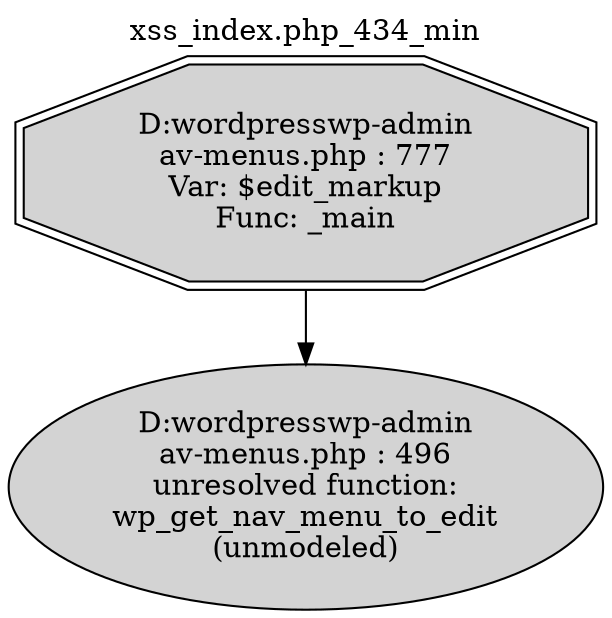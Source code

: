 digraph cfg {
  label="xss_index.php_434_min";
  labelloc=t;
  n1 [shape=doubleoctagon, label="D:\wordpress\wp-admin\nav-menus.php : 777\nVar: $edit_markup\nFunc: _main\n",style=filled];
  n2 [shape=ellipse, label="D:\wordpress\wp-admin\nav-menus.php : 496\nunresolved function:\nwp_get_nav_menu_to_edit\n(unmodeled)\n",style=filled];
  n1 -> n2;
}
